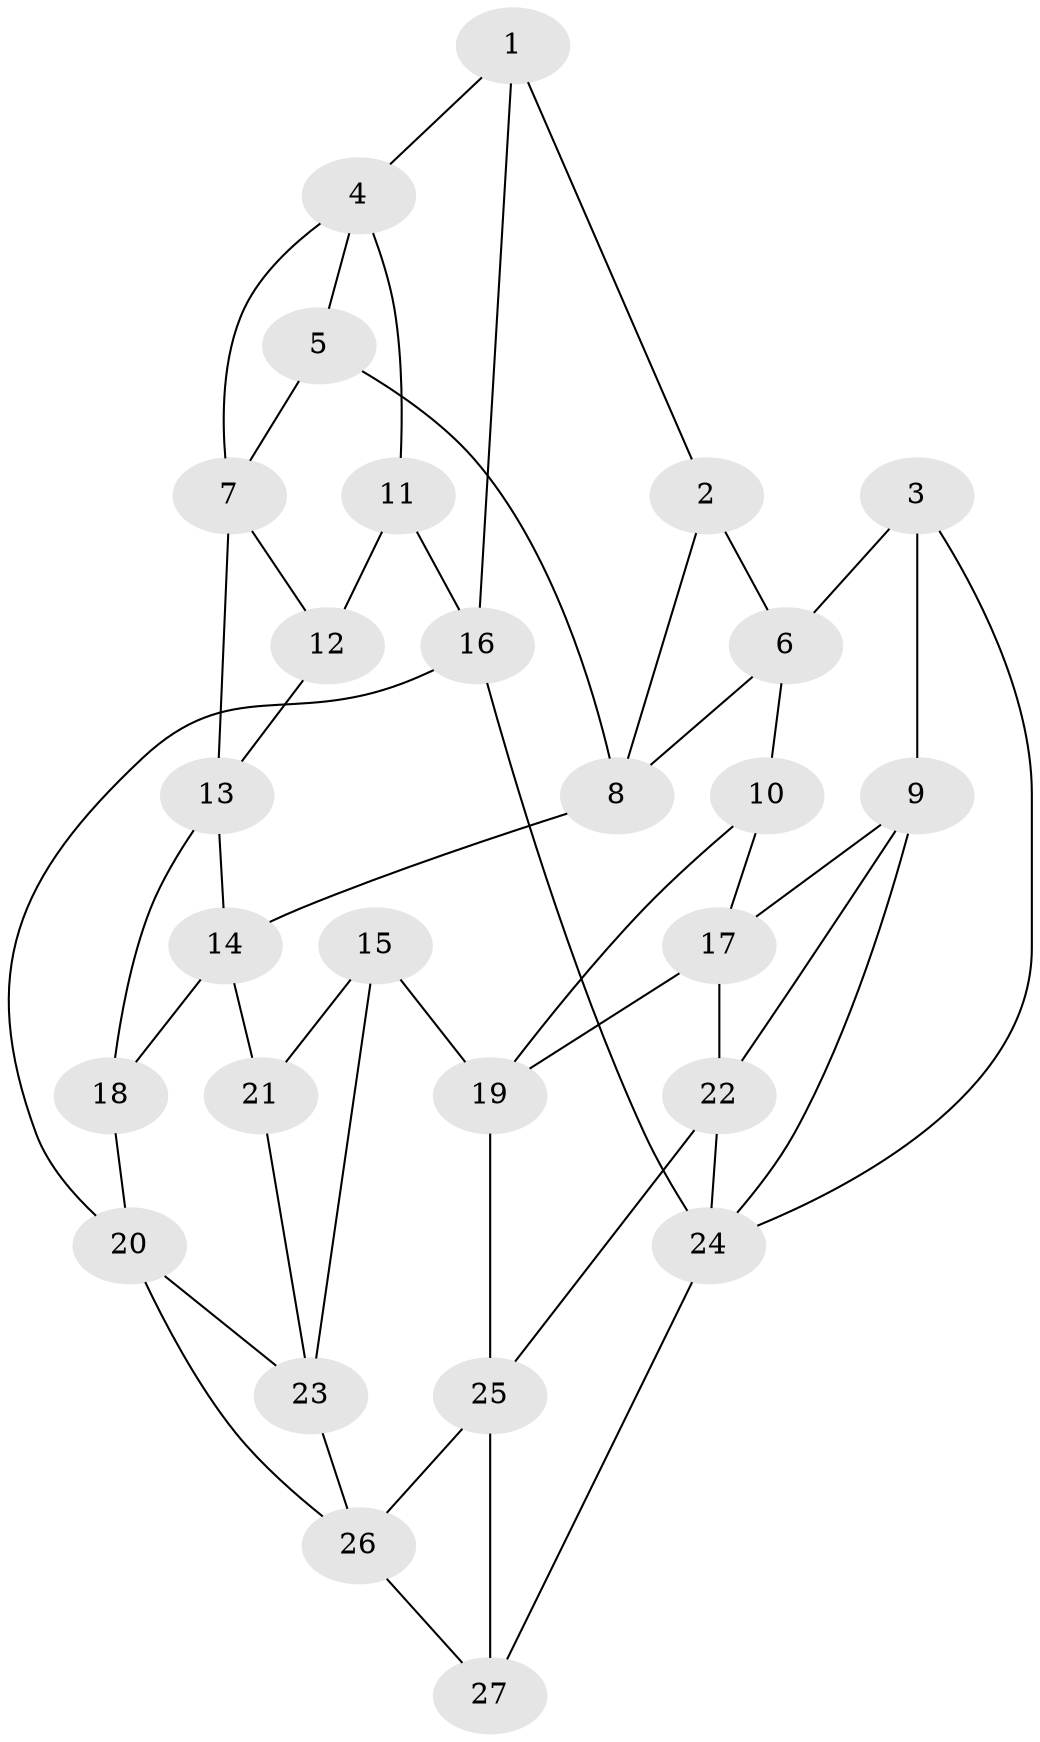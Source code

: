 // original degree distribution, {3: 0.05555555555555555, 5: 0.46296296296296297, 4: 0.24074074074074073, 6: 0.24074074074074073}
// Generated by graph-tools (version 1.1) at 2025/03/03/09/25 03:03:28]
// undirected, 27 vertices, 49 edges
graph export_dot {
graph [start="1"]
  node [color=gray90,style=filled];
  1;
  2;
  3;
  4;
  5;
  6;
  7;
  8;
  9;
  10;
  11;
  12;
  13;
  14;
  15;
  16;
  17;
  18;
  19;
  20;
  21;
  22;
  23;
  24;
  25;
  26;
  27;
  1 -- 2 [weight=1.0];
  1 -- 4 [weight=1.0];
  1 -- 16 [weight=1.0];
  2 -- 6 [weight=1.0];
  2 -- 8 [weight=1.0];
  3 -- 6 [weight=1.0];
  3 -- 9 [weight=1.0];
  3 -- 24 [weight=1.0];
  4 -- 5 [weight=1.0];
  4 -- 7 [weight=1.0];
  4 -- 11 [weight=1.0];
  5 -- 7 [weight=1.0];
  5 -- 8 [weight=1.0];
  6 -- 8 [weight=1.0];
  6 -- 10 [weight=1.0];
  7 -- 12 [weight=1.0];
  7 -- 13 [weight=1.0];
  8 -- 14 [weight=1.0];
  9 -- 17 [weight=1.0];
  9 -- 22 [weight=1.0];
  9 -- 24 [weight=1.0];
  10 -- 17 [weight=1.0];
  10 -- 19 [weight=1.0];
  11 -- 12 [weight=1.0];
  11 -- 16 [weight=2.0];
  12 -- 13 [weight=1.0];
  13 -- 14 [weight=1.0];
  13 -- 18 [weight=1.0];
  14 -- 18 [weight=1.0];
  14 -- 21 [weight=1.0];
  15 -- 19 [weight=1.0];
  15 -- 21 [weight=1.0];
  15 -- 23 [weight=1.0];
  16 -- 20 [weight=1.0];
  16 -- 24 [weight=2.0];
  17 -- 19 [weight=1.0];
  17 -- 22 [weight=1.0];
  18 -- 20 [weight=1.0];
  19 -- 25 [weight=1.0];
  20 -- 23 [weight=1.0];
  20 -- 26 [weight=1.0];
  21 -- 23 [weight=1.0];
  22 -- 24 [weight=1.0];
  22 -- 25 [weight=1.0];
  23 -- 26 [weight=1.0];
  24 -- 27 [weight=1.0];
  25 -- 26 [weight=1.0];
  25 -- 27 [weight=1.0];
  26 -- 27 [weight=1.0];
}
